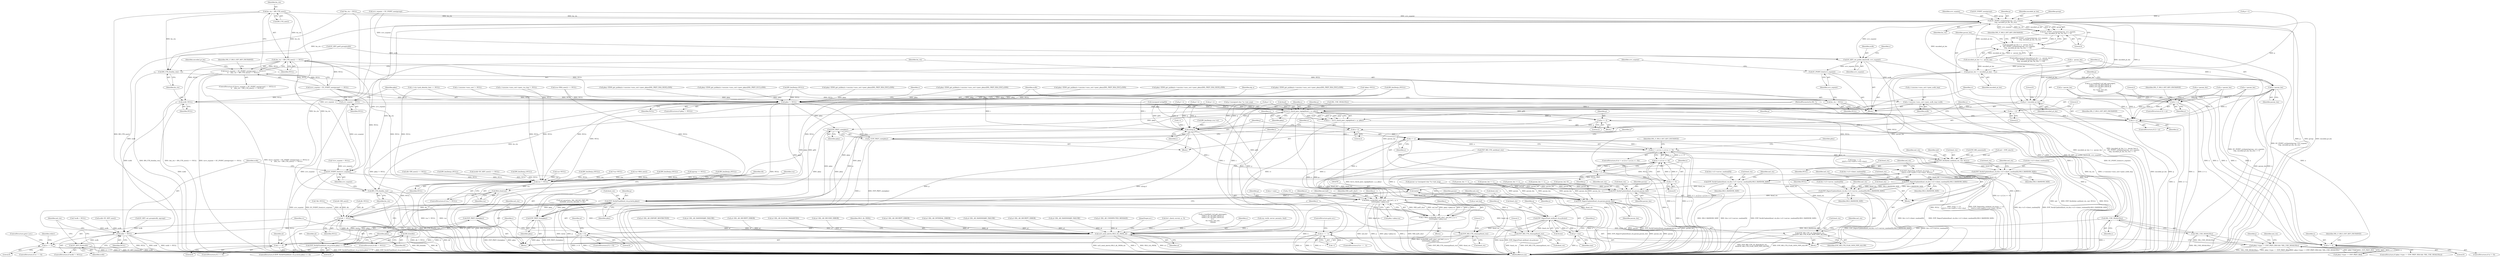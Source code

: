 digraph "0_openssl_b15f8769644b00ef7283521593360b7b2135cb63@pointer" {
"1001294" [label="(Call,bn_ctx = BN_CTX_new())"];
"1001293" [label="(Call,(bn_ctx = BN_CTX_new()) == NULL)"];
"1001286" [label="(Call,((srvr_ecpoint = EC_POINT_new(group)) == NULL) ||\n\t\t    ((bn_ctx = BN_CTX_new()) == NULL))"];
"1001391" [label="(Call,ecdh=NULL)"];
"1001753" [label="(Call,ecdh != NULL)"];
"1001756" [label="(Call,EC_KEY_free(ecdh))"];
"1001396" [label="(Call,bn_ctx = NULL)"];
"1001748" [label="(Call,BN_CTX_free(bn_ctx))"];
"1001401" [label="(Call,srvr_ecpoint = NULL)"];
"1001750" [label="(Call,EC_POINT_free(srvr_ecpoint))"];
"1001416" [label="(Call,pkey != NULL)"];
"1001436" [label="(Call,tls12_check_peer_sigalg(&md, s, p, pkey))"];
"1001434" [label="(Call,rv = tls12_check_peer_sigalg(&md, s, p, pkey))"];
"1001443" [label="(Call,rv == -1)"];
"1001450" [label="(Call,rv == 0)"];
"1001460" [label="(Call,p += 2)"];
"1001479" [label="(Call,n2s(p,i))"];
"1001491" [label="(Call,i != n)"];
"1001490" [label="(Call,(i != n) || (n > j) || (n <= 0))"];
"1001495" [label="(Call,n > j)"];
"1001494" [label="(Call,(n > j) || (n <= 0))"];
"1001498" [label="(Call,n <= 0)"];
"1001600" [label="(Call,RSA_verify(NID_md5_sha1, md_buf, j, p, n,\n\t\t\t\t\t\t\t\tpkey->pkey.rsa))"];
"1001598" [label="(Call,i=RSA_verify(NID_md5_sha1, md_buf, j, p, n,\n\t\t\t\t\t\t\t\tpkey->pkey.rsa))"];
"1001612" [label="(Call,i < 0)"];
"1001624" [label="(Call,i == 0)"];
"1001677" [label="(Call,(int)n)"];
"1001673" [label="(Call,EVP_VerifyFinal(&md_ctx,p,(int)n,pkey))"];
"1001672" [label="(Call,EVP_VerifyFinal(&md_ctx,p,(int)n,pkey) <= 0)"];
"1001721" [label="(Call,EVP_PKEY_free(pkey))"];
"1001723" [label="(Call,EVP_MD_CTX_cleanup(&md_ctx))"];
"1001734" [label="(Call,EVP_PKEY_free(pkey))"];
"1001758" [label="(Call,EVP_MD_CTX_cleanup(&md_ctx))"];
"1001487" [label="(Call,EVP_PKEY_size(pkey))"];
"1001485" [label="(Call,j=EVP_PKEY_size(pkey))"];
"1001514" [label="(Call,SSL_USE_SIGALGS(s))"];
"1001513" [label="(Call,!SSL_USE_SIGALGS(s))"];
"1001507" [label="(Call,pkey->type == EVP_PKEY_RSA && !SSL_USE_SIGALGS(s))"];
"1001729" [label="(Call,ssl3_send_alert(s,SSL3_AL_FATAL,al))"];
"1001539" [label="(Call,EVP_DigestInit_ex(&md_ctx,(num == 2)\n\t\t\t\t\t?s->ctx->md5:s->ctx->sha1, NULL))"];
"1001557" [label="(Call,EVP_DigestUpdate(&md_ctx,&(s->s3->client_random[0]),SSL3_RANDOM_SIZE))"];
"1001569" [label="(Call,EVP_DigestUpdate(&md_ctx,&(s->s3->server_random[0]),SSL3_RANDOM_SIZE))"];
"1001581" [label="(Call,EVP_DigestUpdate(&md_ctx,param,param_len))"];
"1001586" [label="(Call,EVP_DigestFinal_ex(&md_ctx,q,&size))"];
"1001535" [label="(Call,EVP_MD_CTX_set_flags(&md_ctx,\n\t\t\t\t\tEVP_MD_CTX_FLAG_NON_FIPS_ALLOW))"];
"1001592" [label="(Call,q+=size)"];
"1001737" [label="(Call,rsa != NULL)"];
"1001740" [label="(Call,RSA_free(rsa))"];
"1001743" [label="(Call,dh != NULL)"];
"1001746" [label="(Call,DH_free(dh))"];
"1001637" [label="(Call,EVP_VerifyInit_ex(&md_ctx, md, NULL))"];
"1001642" [label="(Call,EVP_VerifyUpdate(&md_ctx,&(s->s3->client_random[0]),SSL3_RANDOM_SIZE))"];
"1001654" [label="(Call,EVP_VerifyUpdate(&md_ctx,&(s->s3->server_random[0]),SSL3_RANDOM_SIZE))"];
"1001666" [label="(Call,EVP_VerifyUpdate(&md_ctx,param,param_len))"];
"1001318" [label="(Call,EC_POINT_oct2point(group, srvr_ecpoint, \n\t\t\tp, encoded_pt_len, bn_ctx))"];
"1001317" [label="(Call,EC_POINT_oct2point(group, srvr_ecpoint, \n\t\t\tp, encoded_pt_len, bn_ctx) == 0)"];
"1001311" [label="(Call,(encoded_pt_len > n - param_len) ||\n\t\t    (EC_POINT_oct2point(group, srvr_ecpoint, \n\t\t\tp, encoded_pt_len, bn_ctx) == 0))"];
"1001330" [label="(Call,param_len += encoded_pt_len)"];
"1001333" [label="(Call,n-=param_len)"];
"1001426" [label="(Call,2 > n)"];
"1001463" [label="(Call,n -= 2)"];
"1001471" [label="(Call,2 > n)"];
"1001482" [label="(Call,n-=2)"];
"1001713" [label="(Call,n != 0)"];
"1001336" [label="(Call,p+=encoded_pt_len)"];
"1001379" [label="(Call,EC_KEY_set_public_key(ecdh, srvr_ecpoint))"];
"1001382" [label="(Call,s->session->sess_cert->peer_ecdh_tmp=ecdh)"];
"1001399" [label="(Call,EC_POINT_free(srvr_ecpoint))"];
"1001394" [label="(Call,BN_CTX_free(bn_ctx))"];
"1000919" [label="(Call,rsa=NULL)"];
"1001598" [label="(Call,i=RSA_verify(NID_md5_sha1, md_buf, j, p, n,\n\t\t\t\t\t\t\t\tpkey->pkey.rsa))"];
"1001296" [label="(Call,BN_CTX_new())"];
"1001759" [label="(Call,&md_ctx)"];
"1001747" [label="(Identifier,dh)"];
"1001639" [label="(Identifier,md_ctx)"];
"1001458" [label="(Call,EVP_MD_name(md))"];
"1001746" [label="(Call,DH_free(dh))"];
"1000258" [label="(Call,param=p=(unsigned char *)s->init_msg)"];
"1001585" [label="(Identifier,param_len)"];
"1001742" [label="(ControlStructure,if (dh != NULL))"];
"1000930" [label="(Call,dh=DH_new())"];
"1001467" [label="(Call,md = EVP_sha1())"];
"1001677" [label="(Call,(int)n)"];
"1001760" [label="(Identifier,md_ctx)"];
"1001402" [label="(Identifier,srvr_ecpoint)"];
"1001616" [label="(Call,al=SSL_AD_DECRYPT_ERROR)"];
"1000422" [label="(Call,al=SSL_AD_HANDSHAKE_FAILURE)"];
"1001569" [label="(Call,EVP_DigestUpdate(&md_ctx,&(s->s3->server_random[0]),SSL3_RANDOM_SIZE))"];
"1001408" [label="(Call,al=SSL_AD_UNEXPECTED_MESSAGE)"];
"1001319" [label="(Identifier,group)"];
"1001613" [label="(Identifier,i)"];
"1001449" [label="(ControlStructure,if (rv == 0))"];
"1001294" [label="(Call,bn_ctx = BN_CTX_new())"];
"1001753" [label="(Call,ecdh != NULL)"];
"1001418" [label="(Identifier,NULL)"];
"1001604" [label="(Identifier,p)"];
"1001733" [label="(JumpTarget,err:)"];
"1000652" [label="(Call,BN_bin2bn(p,i,NULL))"];
"1000277" [label="(Call,s->session->sess_cert->peer_rsa_tmp != NULL)"];
"1000498" [label="(Call,n-=param_len)"];
"1001476" [label="(Identifier,SSL_F_SSL3_GET_KEY_EXCHANGE)"];
"1001498" [label="(Call,n <= 0)"];
"1001673" [label="(Call,EVP_VerifyFinal(&md_ctx,p,(int)n,pkey))"];
"1001714" [label="(Identifier,n)"];
"1001333" [label="(Call,n-=param_len)"];
"1001380" [label="(Identifier,ecdh)"];
"1001334" [label="(Identifier,n)"];
"1001287" [label="(Call,(srvr_ecpoint = EC_POINT_new(group)) == NULL)"];
"1001436" [label="(Call,tls12_check_peer_sigalg(&md, s, p, pkey))"];
"1001072" [label="(Call,BN_bin2bn(p,i,NULL))"];
"1001675" [label="(Identifier,md_ctx)"];
"1001624" [label="(Call,i == 0)"];
"1001666" [label="(Call,EVP_VerifyUpdate(&md_ctx,param,param_len))"];
"1001595" [label="(Call,j+=size)"];
"1000390" [label="(Call,EVP_MD_CTX_init(&md_ctx))"];
"1001203" [label="(Call,tls1_check_curve(s, p, 3))"];
"1001480" [label="(Identifier,p)"];
"1001722" [label="(Identifier,pkey)"];
"1001745" [label="(Identifier,NULL)"];
"1001644" [label="(Identifier,md_ctx)"];
"1001314" [label="(Call,n - param_len)"];
"1001416" [label="(Call,pkey != NULL)"];
"1001667" [label="(Call,&md_ctx)"];
"1001519" [label="(Call,j=0)"];
"1001513" [label="(Call,!SSL_USE_SIGALGS(s))"];
"1001307" [label="(Call,p+=1)"];
"1000162" [label="(Call,*bn_ctx = NULL)"];
"1001510" [label="(Identifier,pkey)"];
"1001755" [label="(Identifier,NULL)"];
"1001320" [label="(Identifier,srvr_ecpoint)"];
"1001437" [label="(Call,&md)"];
"1001443" [label="(Call,rv == -1)"];
"1001727" [label="(Literal,1)"];
"1001323" [label="(Identifier,bn_ctx)"];
"1001175" [label="(Block,)"];
"1001472" [label="(Literal,2)"];
"1001310" [label="(ControlStructure,if ((encoded_pt_len > n - param_len) ||\n\t\t    (EC_POINT_oct2point(group, srvr_ecpoint, \n\t\t\tp, encoded_pt_len, bn_ctx) == 0)))"];
"1000454" [label="(Call,1-i)"];
"1001605" [label="(Identifier,n)"];
"1001602" [label="(Identifier,md_buf)"];
"1000154" [label="(Call,*dh=NULL)"];
"1001431" [label="(Identifier,SSL_F_SSL3_GET_KEY_EXCHANGE)"];
"1000179" [label="(Call,s->method->ssl_get_message(s,\n\t\tSSL3_ST_CR_KEY_EXCH_A,\n\t\tSSL3_ST_CR_KEY_EXCH_B,\n\t\t-1,\n\t\ts->max_cert_list,\n \t\t&ok))"];
"1001393" [label="(Identifier,NULL)"];
"1001483" [label="(Identifier,n)"];
"1001450" [label="(Call,rv == 0)"];
"1001447" [label="(ControlStructure,goto err;)"];
"1001586" [label="(Call,EVP_DigestFinal_ex(&md_ctx,q,&size))"];
"1001063" [label="(Call,param_len += i)"];
"1001454" [label="(ControlStructure,goto f_err;)"];
"1001514" [label="(Call,SSL_USE_SIGALGS(s))"];
"1001394" [label="(Call,BN_CTX_free(bn_ctx))"];
"1001426" [label="(Call,2 > n)"];
"1001584" [label="(Identifier,param)"];
"1001656" [label="(Identifier,md_ctx)"];
"1001245" [label="(Call,EC_KEY_set_group(ecdh, ngroup))"];
"1001696" [label="(Identifier,alg_a)"];
"1001434" [label="(Call,rv = tls12_check_peer_sigalg(&md, s, p, pkey))"];
"1001295" [label="(Identifier,bn_ctx)"];
"1001730" [label="(Identifier,s)"];
"1001293" [label="(Call,(bn_ctx = BN_CTX_new()) == NULL)"];
"1000720" [label="(Call,srp_verify_server_param(s, &al))"];
"1001729" [label="(Call,ssl3_send_alert(s,SSL3_AL_FATAL,al))"];
"1000126" [label="(MethodParameterIn,SSL *s)"];
"1001629" [label="(Identifier,al)"];
"1001275" [label="(Call,al=SSL_AD_EXPORT_RESTRICTION)"];
"1001451" [label="(Identifier,rv)"];
"1001571" [label="(Identifier,md_ctx)"];
"1001748" [label="(Call,BN_CTX_free(bn_ctx))"];
"1001653" [label="(Identifier,SSL3_RANDOM_SIZE)"];
"1001743" [label="(Call,dh != NULL)"];
"1001670" [label="(Identifier,param_len)"];
"1001331" [label="(Identifier,param_len)"];
"1000495" [label="(Call,p+=i)"];
"1000929" [label="(Call,(dh=DH_new()) == NULL)"];
"1001749" [label="(Identifier,bn_ctx)"];
"1001535" [label="(Call,EVP_MD_CTX_set_flags(&md_ctx,\n\t\t\t\t\tEVP_MD_CTX_FLAG_NON_FIPS_ALLOW))"];
"1000595" [label="(Call,BN_bin2bn(p,i,NULL))"];
"1001507" [label="(Call,pkey->type == EVP_PKEY_RSA && !SSL_USE_SIGALGS(s))"];
"1001081" [label="(Call,p+=i)"];
"1001539" [label="(Call,EVP_DigestInit_ex(&md_ctx,(num == 2)\n\t\t\t\t\t?s->ctx->md5:s->ctx->sha1, NULL))"];
"1001179" [label="(Call,(ecdh=EC_KEY_new()) == NULL)"];
"1001379" [label="(Call,EC_KEY_set_public_key(ecdh, srvr_ecpoint))"];
"1001311" [label="(Call,(encoded_pt_len > n - param_len) ||\n\t\t    (EC_POINT_oct2point(group, srvr_ecpoint, \n\t\t\tp, encoded_pt_len, bn_ctx) == 0))"];
"1001713" [label="(Call,n != 0)"];
"1001589" [label="(Identifier,q)"];
"1001304" [label="(Identifier,encoded_pt_len)"];
"1001751" [label="(Identifier,srvr_ecpoint)"];
"1001421" [label="(Call,SSL_USE_SIGALGS(s))"];
"1000177" [label="(Call,n=s->method->ssl_get_message(s,\n\t\tSSL3_ST_CR_KEY_EXCH_A,\n\t\tSSL3_ST_CR_KEY_EXCH_B,\n\t\t-1,\n\t\ts->max_cert_list,\n \t\t&ok))"];
"1001318" [label="(Call,EC_POINT_oct2point(group, srvr_ecpoint, \n\t\t\tp, encoded_pt_len, bn_ctx))"];
"1000890" [label="(Call,pkey=X509_get_pubkey(s->session->sess_cert->peer_pkeys[SSL_PKEY_RSA_ENC].x509))"];
"1000752" [label="(Call,pkey=X509_get_pubkey(s->session->sess_cert->peer_pkeys[SSL_PKEY_DSA_SIGN].x509))"];
"1001460" [label="(Call,p += 2)"];
"1001471" [label="(Call,2 > n)"];
"1000883" [label="(Call,n-=param_len)"];
"1001365" [label="(Call,pkey=X509_get_pubkey(s->session->sess_cert->peer_pkeys[SSL_PKEY_ECC].x509))"];
"1001672" [label="(Call,EVP_VerifyFinal(&md_ctx,p,(int)n,pkey) <= 0)"];
"1001400" [label="(Identifier,srvr_ecpoint)"];
"1001300" [label="(Identifier,SSL_F_SSL3_GET_KEY_EXCHANGE)"];
"1000712" [label="(Call,p+=i)"];
"1000142" [label="(Call,*pkey=NULL)"];
"1001435" [label="(Identifier,rv)"];
"1001559" [label="(Identifier,md_ctx)"];
"1001654" [label="(Call,EVP_VerifyUpdate(&md_ctx,&(s->s3->server_random[0]),SSL3_RANDOM_SIZE))"];
"1001470" [label="(ControlStructure,if (2 > n))"];
"1001484" [label="(Literal,2)"];
"1001757" [label="(Identifier,ecdh)"];
"1001398" [label="(Identifier,NULL)"];
"1001489" [label="(ControlStructure,if ((i != n) || (n > j) || (n <= 0)))"];
"1000488" [label="(Call,al=SSL_AD_HANDSHAKE_FAILURE)"];
"1001386" [label="(Identifier,s)"];
"1001754" [label="(Identifier,ecdh)"];
"1001290" [label="(Call,EC_POINT_new(group))"];
"1000715" [label="(Call,n-=param_len)"];
"1001645" [label="(Call,&(s->s3->client_random[0]))"];
"1000544" [label="(Call,BN_bin2bn(p,i,NULL))"];
"1001508" [label="(Call,pkey->type == EVP_PKEY_RSA)"];
"1001494" [label="(Call,(n > j) || (n <= 0))"];
"1001587" [label="(Call,&md_ctx)"];
"1001396" [label="(Call,bn_ctx = NULL)"];
"1001397" [label="(Identifier,bn_ctx)"];
"1001626" [label="(Literal,0)"];
"1001462" [label="(Literal,2)"];
"1000869" [label="(Call,BN_bin2bn(p,i,rsa->e))"];
"1001683" [label="(Call,al=SSL_AD_DECRYPT_ERROR)"];
"1001721" [label="(Call,EVP_PKEY_free(pkey))"];
"1001671" [label="(ControlStructure,if (EVP_VerifyFinal(&md_ctx,p,(int)n,pkey) <= 0))"];
"1000365" [label="(Call,param_len=0)"];
"1001640" [label="(Identifier,md)"];
"1000260" [label="(Call,p=(unsigned char *)s->init_msg)"];
"1001391" [label="(Call,ecdh=NULL)"];
"1001601" [label="(Identifier,NID_md5_sha1)"];
"1001089" [label="(Call,ssl_security(s, SSL_SECOP_TMP_DH,\n\t\t\t\t\t\tDH_security_bits(dh), 0, dh))"];
"1001588" [label="(Identifier,md_ctx)"];
"1001542" [label="(Call,(num == 2)\n\t\t\t\t\t?s->ctx->md5:s->ctx->sha1)"];
"1001340" [label="(Literal,0)"];
"1001417" [label="(Identifier,pkey)"];
"1000703" [label="(Call,BN_bin2bn(p,i,NULL))"];
"1001403" [label="(Identifier,NULL)"];
"1001461" [label="(Identifier,p)"];
"1001684" [label="(Identifier,al)"];
"1001606" [label="(Call,pkey->pkey.rsa)"];
"1001497" [label="(Identifier,j)"];
"1001500" [label="(Literal,0)"];
"1001473" [label="(Identifier,n)"];
"1001642" [label="(Call,EVP_VerifyUpdate(&md_ctx,&(s->s3->client_random[0]),SSL3_RANDOM_SIZE))"];
"1001108" [label="(Call,pkey=X509_get_pubkey(s->session->sess_cert->peer_pkeys[SSL_PKEY_RSA_ENC].x509))"];
"1001422" [label="(Identifier,s)"];
"1001439" [label="(Identifier,s)"];
"1001485" [label="(Call,j=EVP_PKEY_size(pkey))"];
"1001556" [label="(Identifier,NULL)"];
"1001332" [label="(Identifier,encoded_pt_len)"];
"1001680" [label="(Identifier,pkey)"];
"1001493" [label="(Identifier,n)"];
"1001381" [label="(Identifier,srvr_ecpoint)"];
"1001399" [label="(Call,EC_POINT_free(srvr_ecpoint))"];
"1001163" [label="(Call,al=SSL_AD_ILLEGAL_PARAMETER)"];
"1001440" [label="(Identifier,p)"];
"1001668" [label="(Identifier,md_ctx)"];
"1001744" [label="(Identifier,dh)"];
"1001330" [label="(Call,param_len += encoded_pt_len)"];
"1001712" [label="(ControlStructure,if (n != 0))"];
"1001395" [label="(Identifier,bn_ctx)"];
"1001419" [label="(Block,)"];
"1001383" [label="(Call,s->session->sess_cert->peer_ecdh_tmp)"];
"1001623" [label="(ControlStructure,if (i == 0))"];
"1001445" [label="(Call,-1)"];
"1000733" [label="(Call,pkey=X509_get_pubkey(s->session->sess_cert->peer_pkeys[SSL_PKEY_RSA_ENC].x509))"];
"1000880" [label="(Call,p+=i)"];
"1001452" [label="(Literal,0)"];
"1001150" [label="(Call,dh=NULL)"];
"1000480" [label="(Call,s->ctx->psk_identity_hint == NULL)"];
"1001657" [label="(Call,&(s->s3->server_random[0]))"];
"1001600" [label="(Call,RSA_verify(NID_md5_sha1, md_buf, j, p, n,\n\t\t\t\t\t\t\t\tpkey->pkey.rsa))"];
"1001582" [label="(Call,&md_ctx)"];
"1001590" [label="(Call,&size)"];
"1000393" [label="(Call,al=SSL_AD_DECODE_ERROR)"];
"1001499" [label="(Identifier,n)"];
"1001612" [label="(Call,i < 0)"];
"1001674" [label="(Call,&md_ctx)"];
"1001560" [label="(Call,&(s->s3->client_random[0]))"];
"1000860" [label="(Call,param_len += i)"];
"1001481" [label="(Identifier,i)"];
"1001427" [label="(Literal,2)"];
"1001740" [label="(Call,RSA_free(rsa))"];
"1001725" [label="(Identifier,md_ctx)"];
"1000127" [label="(Block,)"];
"1001581" [label="(Call,EVP_DigestUpdate(&md_ctx,param,param_len))"];
"1001465" [label="(Literal,2)"];
"1001718" [label="(Identifier,SSL_F_SSL3_GET_KEY_EXCHANGE)"];
"1001382" [label="(Call,s->session->sess_cert->peer_ecdh_tmp=ecdh)"];
"1001735" [label="(Identifier,pkey)"];
"1001583" [label="(Identifier,md_ctx)"];
"1001346" [label="(Call,pkey=X509_get_pubkey(s->session->sess_cert->peer_pkeys[SSL_PKEY_RSA_ENC].x509))"];
"1000623" [label="(Call,(unsigned int)(p[0]))"];
"1001522" [label="(Call,q=md_buf)"];
"1001617" [label="(Identifier,al)"];
"1001506" [label="(ControlStructure,if (pkey->type == EVP_PKEY_RSA && !SSL_USE_SIGALGS(s)))"];
"1001570" [label="(Call,&md_ctx)"];
"1001479" [label="(Call,n2s(p,i))"];
"1000692" [label="(Call,param_len += i)"];
"1001536" [label="(Call,&md_ctx)"];
"1001739" [label="(Identifier,NULL)"];
"1001288" [label="(Call,srvr_ecpoint = EC_POINT_new(group))"];
"1001611" [label="(ControlStructure,if (i < 0))"];
"1001752" [label="(ControlStructure,if (ecdh != NULL))"];
"1001285" [label="(ControlStructure,if (((srvr_ecpoint = EC_POINT_new(group)) == NULL) ||\n\t\t    ((bn_ctx = BN_CTX_new()) == NULL)))"];
"1000268" [label="(Call,s->session->sess_cert != NULL)"];
"1001750" [label="(Call,EC_POINT_free(srvr_ecpoint))"];
"1001444" [label="(Identifier,rv)"];
"1001732" [label="(Identifier,al)"];
"1001541" [label="(Identifier,md_ctx)"];
"1001297" [label="(Identifier,NULL)"];
"1001665" [label="(Identifier,SSL3_RANDOM_SIZE)"];
"1000974" [label="(Call,BN_bin2bn(p,i,NULL))"];
"1001669" [label="(Identifier,param)"];
"1001540" [label="(Call,&md_ctx)"];
"1001495" [label="(Call,n > j)"];
"1001127" [label="(Call,pkey=X509_get_pubkey(s->session->sess_cert->peer_pkeys[SSL_PKEY_DSA_SIGN].x509))"];
"1001731" [label="(Identifier,SSL3_AL_FATAL)"];
"1000150" [label="(Call,*rsa=NULL)"];
"1001317" [label="(Call,EC_POINT_oct2point(group, srvr_ecpoint, \n\t\t\tp, encoded_pt_len, bn_ctx) == 0)"];
"1000774" [label="(Call,rsa=RSA_new())"];
"1000158" [label="(Call,*ecdh = NULL)"];
"1001614" [label="(Literal,0)"];
"1001425" [label="(ControlStructure,if (2 > n))"];
"1001764" [label="(MethodReturn,int)"];
"1001442" [label="(ControlStructure,if (rv == -1))"];
"1001738" [label="(Identifier,rsa)"];
"1001428" [label="(Identifier,n)"];
"1001756" [label="(Call,EC_KEY_free(ecdh))"];
"1001516" [label="(Block,)"];
"1001401" [label="(Call,srvr_ecpoint = NULL)"];
"1001538" [label="(Identifier,EVP_MD_CTX_FLAG_NON_FIPS_ALLOW)"];
"1001235" [label="(Call,ngroup == NULL)"];
"1000166" [label="(Call,*srvr_ecpoint = NULL)"];
"1001486" [label="(Identifier,j)"];
"1001515" [label="(Identifier,s)"];
"1001180" [label="(Call,ecdh=EC_KEY_new())"];
"1001456" [label="(Identifier,stderr)"];
"1001464" [label="(Identifier,n)"];
"1001441" [label="(Identifier,pkey)"];
"1001490" [label="(Call,(i != n) || (n > j) || (n <= 0))"];
"1001603" [label="(Identifier,j)"];
"1001741" [label="(Identifier,rsa)"];
"1001084" [label="(Call,n-=param_len)"];
"1001593" [label="(Identifier,q)"];
"1001580" [label="(Identifier,SSL3_RANDOM_SIZE)"];
"1001336" [label="(Call,p+=encoded_pt_len)"];
"1001676" [label="(Identifier,p)"];
"1001758" [label="(Call,EVP_MD_CTX_cleanup(&md_ctx))"];
"1001324" [label="(Literal,0)"];
"1001628" [label="(Call,al=SSL_AD_DECRYPT_ERROR)"];
"1001312" [label="(Call,encoded_pt_len > n - param_len)"];
"1001335" [label="(Identifier,param_len)"];
"1001734" [label="(Call,EVP_PKEY_free(pkey))"];
"1001641" [label="(Identifier,NULL)"];
"1001594" [label="(Identifier,size)"];
"1001463" [label="(Call,n -= 2)"];
"1001390" [label="(Identifier,ecdh)"];
"1001223" [label="(Call,al=SSL_AD_INTERNAL_ERROR)"];
"1001638" [label="(Call,&md_ctx)"];
"1001492" [label="(Identifier,i)"];
"1001625" [label="(Identifier,i)"];
"1001487" [label="(Call,EVP_PKEY_size(pkey))"];
"1001423" [label="(Block,)"];
"1001715" [label="(Literal,0)"];
"1001681" [label="(Literal,0)"];
"1001763" [label="(Literal,1)"];
"1001023" [label="(Call,BN_bin2bn(p,i,NULL))"];
"1001286" [label="(Call,((srvr_ecpoint = EC_POINT_new(group)) == NULL) ||\n\t\t    ((bn_ctx = BN_CTX_new()) == NULL))"];
"1001655" [label="(Call,&md_ctx)"];
"1001491" [label="(Call,i != n)"];
"1001679" [label="(Identifier,n)"];
"1001097" [label="(Call,al=SSL_AD_HANDSHAKE_FAILURE)"];
"1001488" [label="(Identifier,pkey)"];
"1001643" [label="(Call,&md_ctx)"];
"1001599" [label="(Identifier,i)"];
"1001723" [label="(Call,EVP_MD_CTX_cleanup(&md_ctx))"];
"1001737" [label="(Call,rsa != NULL)"];
"1001592" [label="(Call,q+=size)"];
"1001321" [label="(Identifier,p)"];
"1001415" [label="(ControlStructure,if (pkey != NULL))"];
"1001482" [label="(Call,n-=2)"];
"1001496" [label="(Identifier,n)"];
"1001558" [label="(Call,&md_ctx)"];
"1001596" [label="(Identifier,j)"];
"1001636" [label="(Block,)"];
"1001568" [label="(Identifier,SSL3_RANDOM_SIZE)"];
"1001337" [label="(Identifier,p)"];
"1001258" [label="(Call,EC_KEY_get0_group(ecdh))"];
"1000440" [label="(Call,param_len += i)"];
"1001322" [label="(Identifier,encoded_pt_len)"];
"1001637" [label="(Call,EVP_VerifyInit_ex(&md_ctx, md, NULL))"];
"1001534" [label="(Block,)"];
"1001736" [label="(ControlStructure,if (rsa != NULL))"];
"1001338" [label="(Identifier,encoded_pt_len)"];
"1001572" [label="(Call,&(s->s3->server_random[0]))"];
"1001520" [label="(Identifier,j)"];
"1001392" [label="(Identifier,ecdh)"];
"1001724" [label="(Call,&md_ctx)"];
"1000773" [label="(Call,(rsa=RSA_new()) == NULL)"];
"1001327" [label="(Identifier,SSL_F_SSL3_GET_KEY_EXCHANGE)"];
"1001503" [label="(Identifier,SSL_F_SSL3_GET_KEY_EXCHANGE)"];
"1001557" [label="(Call,EVP_DigestUpdate(&md_ctx,&(s->s3->client_random[0]),SSL3_RANDOM_SIZE))"];
"1001294" -> "1001293"  [label="AST: "];
"1001294" -> "1001296"  [label="CFG: "];
"1001295" -> "1001294"  [label="AST: "];
"1001296" -> "1001294"  [label="AST: "];
"1001297" -> "1001294"  [label="CFG: "];
"1001294" -> "1001764"  [label="DDG: BN_CTX_new()"];
"1001294" -> "1001293"  [label="DDG: bn_ctx"];
"1001294" -> "1001318"  [label="DDG: bn_ctx"];
"1001294" -> "1001394"  [label="DDG: bn_ctx"];
"1001294" -> "1001748"  [label="DDG: bn_ctx"];
"1001293" -> "1001286"  [label="AST: "];
"1001293" -> "1001297"  [label="CFG: "];
"1001297" -> "1001293"  [label="AST: "];
"1001286" -> "1001293"  [label="CFG: "];
"1001293" -> "1001286"  [label="DDG: NULL"];
"1001287" -> "1001293"  [label="DDG: NULL"];
"1001293" -> "1001391"  [label="DDG: NULL"];
"1001293" -> "1001396"  [label="DDG: NULL"];
"1001293" -> "1001401"  [label="DDG: NULL"];
"1001293" -> "1001416"  [label="DDG: NULL"];
"1001293" -> "1001737"  [label="DDG: NULL"];
"1001286" -> "1001285"  [label="AST: "];
"1001286" -> "1001287"  [label="CFG: "];
"1001287" -> "1001286"  [label="AST: "];
"1001300" -> "1001286"  [label="CFG: "];
"1001304" -> "1001286"  [label="CFG: "];
"1001286" -> "1001764"  [label="DDG: ((srvr_ecpoint = EC_POINT_new(group)) == NULL) ||\n\t\t    ((bn_ctx = BN_CTX_new()) == NULL)"];
"1001286" -> "1001764"  [label="DDG: (bn_ctx = BN_CTX_new()) == NULL"];
"1001286" -> "1001764"  [label="DDG: (srvr_ecpoint = EC_POINT_new(group)) == NULL"];
"1001287" -> "1001286"  [label="DDG: NULL"];
"1001391" -> "1001175"  [label="AST: "];
"1001391" -> "1001393"  [label="CFG: "];
"1001392" -> "1001391"  [label="AST: "];
"1001393" -> "1001391"  [label="AST: "];
"1001395" -> "1001391"  [label="CFG: "];
"1001391" -> "1001764"  [label="DDG: ecdh"];
"1001287" -> "1001391"  [label="DDG: NULL"];
"1001391" -> "1001753"  [label="DDG: ecdh"];
"1001753" -> "1001752"  [label="AST: "];
"1001753" -> "1001755"  [label="CFG: "];
"1001754" -> "1001753"  [label="AST: "];
"1001755" -> "1001753"  [label="AST: "];
"1001757" -> "1001753"  [label="CFG: "];
"1001760" -> "1001753"  [label="CFG: "];
"1001753" -> "1001764"  [label="DDG: NULL"];
"1001753" -> "1001764"  [label="DDG: ecdh"];
"1001753" -> "1001764"  [label="DDG: ecdh != NULL"];
"1000158" -> "1001753"  [label="DDG: ecdh"];
"1001180" -> "1001753"  [label="DDG: ecdh"];
"1001245" -> "1001753"  [label="DDG: ecdh"];
"1001258" -> "1001753"  [label="DDG: ecdh"];
"1001743" -> "1001753"  [label="DDG: NULL"];
"1001753" -> "1001756"  [label="DDG: ecdh"];
"1001756" -> "1001752"  [label="AST: "];
"1001756" -> "1001757"  [label="CFG: "];
"1001757" -> "1001756"  [label="AST: "];
"1001760" -> "1001756"  [label="CFG: "];
"1001756" -> "1001764"  [label="DDG: EC_KEY_free(ecdh)"];
"1001756" -> "1001764"  [label="DDG: ecdh"];
"1001396" -> "1001175"  [label="AST: "];
"1001396" -> "1001398"  [label="CFG: "];
"1001397" -> "1001396"  [label="AST: "];
"1001398" -> "1001396"  [label="AST: "];
"1001400" -> "1001396"  [label="CFG: "];
"1001396" -> "1001764"  [label="DDG: bn_ctx"];
"1001287" -> "1001396"  [label="DDG: NULL"];
"1001396" -> "1001748"  [label="DDG: bn_ctx"];
"1001748" -> "1000127"  [label="AST: "];
"1001748" -> "1001749"  [label="CFG: "];
"1001749" -> "1001748"  [label="AST: "];
"1001751" -> "1001748"  [label="CFG: "];
"1001748" -> "1001764"  [label="DDG: BN_CTX_free(bn_ctx)"];
"1001748" -> "1001764"  [label="DDG: bn_ctx"];
"1001318" -> "1001748"  [label="DDG: bn_ctx"];
"1000162" -> "1001748"  [label="DDG: bn_ctx"];
"1001401" -> "1001175"  [label="AST: "];
"1001401" -> "1001403"  [label="CFG: "];
"1001402" -> "1001401"  [label="AST: "];
"1001403" -> "1001401"  [label="AST: "];
"1001417" -> "1001401"  [label="CFG: "];
"1001401" -> "1001764"  [label="DDG: srvr_ecpoint"];
"1001287" -> "1001401"  [label="DDG: NULL"];
"1001401" -> "1001750"  [label="DDG: srvr_ecpoint"];
"1001750" -> "1000127"  [label="AST: "];
"1001750" -> "1001751"  [label="CFG: "];
"1001751" -> "1001750"  [label="AST: "];
"1001754" -> "1001750"  [label="CFG: "];
"1001750" -> "1001764"  [label="DDG: srvr_ecpoint"];
"1001750" -> "1001764"  [label="DDG: EC_POINT_free(srvr_ecpoint)"];
"1001318" -> "1001750"  [label="DDG: srvr_ecpoint"];
"1000166" -> "1001750"  [label="DDG: srvr_ecpoint"];
"1001288" -> "1001750"  [label="DDG: srvr_ecpoint"];
"1001416" -> "1001415"  [label="AST: "];
"1001416" -> "1001418"  [label="CFG: "];
"1001417" -> "1001416"  [label="AST: "];
"1001418" -> "1001416"  [label="AST: "];
"1001422" -> "1001416"  [label="CFG: "];
"1001696" -> "1001416"  [label="CFG: "];
"1001416" -> "1001764"  [label="DDG: NULL"];
"1001416" -> "1001764"  [label="DDG: pkey != NULL"];
"1000890" -> "1001416"  [label="DDG: pkey"];
"1001365" -> "1001416"  [label="DDG: pkey"];
"1000733" -> "1001416"  [label="DDG: pkey"];
"1001108" -> "1001416"  [label="DDG: pkey"];
"1001127" -> "1001416"  [label="DDG: pkey"];
"1000752" -> "1001416"  [label="DDG: pkey"];
"1001346" -> "1001416"  [label="DDG: pkey"];
"1000142" -> "1001416"  [label="DDG: pkey"];
"1000480" -> "1001416"  [label="DDG: NULL"];
"1000277" -> "1001416"  [label="DDG: NULL"];
"1000268" -> "1001416"  [label="DDG: NULL"];
"1000703" -> "1001416"  [label="DDG: NULL"];
"1001287" -> "1001416"  [label="DDG: NULL"];
"1000773" -> "1001416"  [label="DDG: NULL"];
"1001072" -> "1001416"  [label="DDG: NULL"];
"1001416" -> "1001436"  [label="DDG: pkey"];
"1001416" -> "1001487"  [label="DDG: pkey"];
"1001416" -> "1001539"  [label="DDG: NULL"];
"1001416" -> "1001637"  [label="DDG: NULL"];
"1001416" -> "1001721"  [label="DDG: pkey"];
"1001416" -> "1001734"  [label="DDG: pkey"];
"1001416" -> "1001737"  [label="DDG: NULL"];
"1001436" -> "1001434"  [label="AST: "];
"1001436" -> "1001441"  [label="CFG: "];
"1001437" -> "1001436"  [label="AST: "];
"1001439" -> "1001436"  [label="AST: "];
"1001440" -> "1001436"  [label="AST: "];
"1001441" -> "1001436"  [label="AST: "];
"1001434" -> "1001436"  [label="CFG: "];
"1001436" -> "1001764"  [label="DDG: s"];
"1001436" -> "1001764"  [label="DDG: p"];
"1001436" -> "1001764"  [label="DDG: &md"];
"1001436" -> "1001434"  [label="DDG: &md"];
"1001436" -> "1001434"  [label="DDG: s"];
"1001436" -> "1001434"  [label="DDG: p"];
"1001436" -> "1001434"  [label="DDG: pkey"];
"1001421" -> "1001436"  [label="DDG: s"];
"1000126" -> "1001436"  [label="DDG: s"];
"1000880" -> "1001436"  [label="DDG: p"];
"1001336" -> "1001436"  [label="DDG: p"];
"1000495" -> "1001436"  [label="DDG: p"];
"1000712" -> "1001436"  [label="DDG: p"];
"1000623" -> "1001436"  [label="DDG: p[0]"];
"1000260" -> "1001436"  [label="DDG: p"];
"1001081" -> "1001436"  [label="DDG: p"];
"1001436" -> "1001460"  [label="DDG: p"];
"1001436" -> "1001487"  [label="DDG: pkey"];
"1001436" -> "1001514"  [label="DDG: s"];
"1001436" -> "1001729"  [label="DDG: s"];
"1001436" -> "1001734"  [label="DDG: pkey"];
"1001434" -> "1001423"  [label="AST: "];
"1001435" -> "1001434"  [label="AST: "];
"1001444" -> "1001434"  [label="CFG: "];
"1001434" -> "1001764"  [label="DDG: tls12_check_peer_sigalg(&md, s, p, pkey)"];
"1001434" -> "1001443"  [label="DDG: rv"];
"1001443" -> "1001442"  [label="AST: "];
"1001443" -> "1001445"  [label="CFG: "];
"1001444" -> "1001443"  [label="AST: "];
"1001445" -> "1001443"  [label="AST: "];
"1001447" -> "1001443"  [label="CFG: "];
"1001451" -> "1001443"  [label="CFG: "];
"1001443" -> "1001764"  [label="DDG: rv"];
"1001443" -> "1001764"  [label="DDG: -1"];
"1001443" -> "1001764"  [label="DDG: rv == -1"];
"1001445" -> "1001443"  [label="DDG: 1"];
"1001443" -> "1001450"  [label="DDG: rv"];
"1001450" -> "1001449"  [label="AST: "];
"1001450" -> "1001452"  [label="CFG: "];
"1001451" -> "1001450"  [label="AST: "];
"1001452" -> "1001450"  [label="AST: "];
"1001454" -> "1001450"  [label="CFG: "];
"1001456" -> "1001450"  [label="CFG: "];
"1001450" -> "1001764"  [label="DDG: rv"];
"1001450" -> "1001764"  [label="DDG: rv == 0"];
"1001460" -> "1001423"  [label="AST: "];
"1001460" -> "1001462"  [label="CFG: "];
"1001461" -> "1001460"  [label="AST: "];
"1001462" -> "1001460"  [label="AST: "];
"1001464" -> "1001460"  [label="CFG: "];
"1001460" -> "1001764"  [label="DDG: p"];
"1000623" -> "1001460"  [label="DDG: p[0]"];
"1001460" -> "1001479"  [label="DDG: p"];
"1001479" -> "1001419"  [label="AST: "];
"1001479" -> "1001481"  [label="CFG: "];
"1001480" -> "1001479"  [label="AST: "];
"1001481" -> "1001479"  [label="AST: "];
"1001483" -> "1001479"  [label="CFG: "];
"1001479" -> "1001764"  [label="DDG: p"];
"1001479" -> "1001764"  [label="DDG: n2s(p,i)"];
"1000880" -> "1001479"  [label="DDG: p"];
"1001336" -> "1001479"  [label="DDG: p"];
"1000495" -> "1001479"  [label="DDG: p"];
"1000712" -> "1001479"  [label="DDG: p"];
"1000623" -> "1001479"  [label="DDG: p[0]"];
"1000260" -> "1001479"  [label="DDG: p"];
"1001081" -> "1001479"  [label="DDG: p"];
"1000703" -> "1001479"  [label="DDG: i"];
"1000454" -> "1001479"  [label="DDG: i"];
"1000869" -> "1001479"  [label="DDG: i"];
"1001072" -> "1001479"  [label="DDG: i"];
"1001479" -> "1001491"  [label="DDG: i"];
"1001479" -> "1001600"  [label="DDG: p"];
"1001479" -> "1001673"  [label="DDG: p"];
"1001491" -> "1001490"  [label="AST: "];
"1001491" -> "1001493"  [label="CFG: "];
"1001492" -> "1001491"  [label="AST: "];
"1001493" -> "1001491"  [label="AST: "];
"1001496" -> "1001491"  [label="CFG: "];
"1001490" -> "1001491"  [label="CFG: "];
"1001491" -> "1001764"  [label="DDG: n"];
"1001491" -> "1001764"  [label="DDG: i"];
"1001491" -> "1001490"  [label="DDG: i"];
"1001491" -> "1001490"  [label="DDG: n"];
"1001482" -> "1001491"  [label="DDG: n"];
"1001491" -> "1001495"  [label="DDG: n"];
"1001491" -> "1001600"  [label="DDG: n"];
"1001491" -> "1001677"  [label="DDG: n"];
"1001490" -> "1001489"  [label="AST: "];
"1001490" -> "1001494"  [label="CFG: "];
"1001494" -> "1001490"  [label="AST: "];
"1001503" -> "1001490"  [label="CFG: "];
"1001510" -> "1001490"  [label="CFG: "];
"1001490" -> "1001764"  [label="DDG: (n > j) || (n <= 0)"];
"1001490" -> "1001764"  [label="DDG: (i != n) || (n > j) || (n <= 0)"];
"1001490" -> "1001764"  [label="DDG: i != n"];
"1001494" -> "1001490"  [label="DDG: n > j"];
"1001494" -> "1001490"  [label="DDG: n <= 0"];
"1001495" -> "1001494"  [label="AST: "];
"1001495" -> "1001497"  [label="CFG: "];
"1001496" -> "1001495"  [label="AST: "];
"1001497" -> "1001495"  [label="AST: "];
"1001499" -> "1001495"  [label="CFG: "];
"1001494" -> "1001495"  [label="CFG: "];
"1001495" -> "1001764"  [label="DDG: j"];
"1001495" -> "1001764"  [label="DDG: n"];
"1001495" -> "1001494"  [label="DDG: n"];
"1001495" -> "1001494"  [label="DDG: j"];
"1001485" -> "1001495"  [label="DDG: j"];
"1001495" -> "1001498"  [label="DDG: n"];
"1001495" -> "1001600"  [label="DDG: n"];
"1001495" -> "1001677"  [label="DDG: n"];
"1001494" -> "1001498"  [label="CFG: "];
"1001498" -> "1001494"  [label="AST: "];
"1001494" -> "1001764"  [label="DDG: n > j"];
"1001494" -> "1001764"  [label="DDG: n <= 0"];
"1001498" -> "1001494"  [label="DDG: n"];
"1001498" -> "1001494"  [label="DDG: 0"];
"1001498" -> "1001500"  [label="CFG: "];
"1001499" -> "1001498"  [label="AST: "];
"1001500" -> "1001498"  [label="AST: "];
"1001498" -> "1001764"  [label="DDG: n"];
"1001498" -> "1001600"  [label="DDG: n"];
"1001498" -> "1001677"  [label="DDG: n"];
"1001600" -> "1001598"  [label="AST: "];
"1001600" -> "1001606"  [label="CFG: "];
"1001601" -> "1001600"  [label="AST: "];
"1001602" -> "1001600"  [label="AST: "];
"1001603" -> "1001600"  [label="AST: "];
"1001604" -> "1001600"  [label="AST: "];
"1001605" -> "1001600"  [label="AST: "];
"1001606" -> "1001600"  [label="AST: "];
"1001598" -> "1001600"  [label="CFG: "];
"1001600" -> "1001764"  [label="DDG: n"];
"1001600" -> "1001764"  [label="DDG: md_buf"];
"1001600" -> "1001764"  [label="DDG: p"];
"1001600" -> "1001764"  [label="DDG: pkey->pkey.rsa"];
"1001600" -> "1001764"  [label="DDG: j"];
"1001600" -> "1001764"  [label="DDG: NID_md5_sha1"];
"1001600" -> "1001598"  [label="DDG: NID_md5_sha1"];
"1001600" -> "1001598"  [label="DDG: md_buf"];
"1001600" -> "1001598"  [label="DDG: pkey->pkey.rsa"];
"1001600" -> "1001598"  [label="DDG: n"];
"1001600" -> "1001598"  [label="DDG: p"];
"1001600" -> "1001598"  [label="DDG: j"];
"1001519" -> "1001600"  [label="DDG: j"];
"1001595" -> "1001600"  [label="DDG: j"];
"1000623" -> "1001600"  [label="DDG: p[0]"];
"1001598" -> "1001516"  [label="AST: "];
"1001599" -> "1001598"  [label="AST: "];
"1001613" -> "1001598"  [label="CFG: "];
"1001598" -> "1001764"  [label="DDG: RSA_verify(NID_md5_sha1, md_buf, j, p, n,\n\t\t\t\t\t\t\t\tpkey->pkey.rsa)"];
"1001598" -> "1001612"  [label="DDG: i"];
"1001612" -> "1001611"  [label="AST: "];
"1001612" -> "1001614"  [label="CFG: "];
"1001613" -> "1001612"  [label="AST: "];
"1001614" -> "1001612"  [label="AST: "];
"1001617" -> "1001612"  [label="CFG: "];
"1001625" -> "1001612"  [label="CFG: "];
"1001612" -> "1001764"  [label="DDG: i < 0"];
"1001612" -> "1001764"  [label="DDG: i"];
"1001612" -> "1001624"  [label="DDG: i"];
"1001624" -> "1001623"  [label="AST: "];
"1001624" -> "1001626"  [label="CFG: "];
"1001625" -> "1001624"  [label="AST: "];
"1001626" -> "1001624"  [label="AST: "];
"1001629" -> "1001624"  [label="CFG: "];
"1001722" -> "1001624"  [label="CFG: "];
"1001624" -> "1001764"  [label="DDG: i == 0"];
"1001624" -> "1001764"  [label="DDG: i"];
"1001677" -> "1001673"  [label="AST: "];
"1001677" -> "1001679"  [label="CFG: "];
"1001678" -> "1001677"  [label="AST: "];
"1001679" -> "1001677"  [label="AST: "];
"1001680" -> "1001677"  [label="CFG: "];
"1001677" -> "1001764"  [label="DDG: n"];
"1001677" -> "1001673"  [label="DDG: n"];
"1001673" -> "1001672"  [label="AST: "];
"1001673" -> "1001680"  [label="CFG: "];
"1001674" -> "1001673"  [label="AST: "];
"1001676" -> "1001673"  [label="AST: "];
"1001680" -> "1001673"  [label="AST: "];
"1001681" -> "1001673"  [label="CFG: "];
"1001673" -> "1001764"  [label="DDG: (int)n"];
"1001673" -> "1001764"  [label="DDG: p"];
"1001673" -> "1001672"  [label="DDG: &md_ctx"];
"1001673" -> "1001672"  [label="DDG: p"];
"1001673" -> "1001672"  [label="DDG: (int)n"];
"1001673" -> "1001672"  [label="DDG: pkey"];
"1001666" -> "1001673"  [label="DDG: &md_ctx"];
"1000623" -> "1001673"  [label="DDG: p[0]"];
"1001487" -> "1001673"  [label="DDG: pkey"];
"1001673" -> "1001721"  [label="DDG: pkey"];
"1001673" -> "1001723"  [label="DDG: &md_ctx"];
"1001673" -> "1001734"  [label="DDG: pkey"];
"1001673" -> "1001758"  [label="DDG: &md_ctx"];
"1001672" -> "1001671"  [label="AST: "];
"1001672" -> "1001681"  [label="CFG: "];
"1001681" -> "1001672"  [label="AST: "];
"1001684" -> "1001672"  [label="CFG: "];
"1001722" -> "1001672"  [label="CFG: "];
"1001672" -> "1001764"  [label="DDG: EVP_VerifyFinal(&md_ctx,p,(int)n,pkey)"];
"1001672" -> "1001764"  [label="DDG: EVP_VerifyFinal(&md_ctx,p,(int)n,pkey) <= 0"];
"1001721" -> "1000127"  [label="AST: "];
"1001721" -> "1001722"  [label="CFG: "];
"1001722" -> "1001721"  [label="AST: "];
"1001725" -> "1001721"  [label="CFG: "];
"1001721" -> "1001764"  [label="DDG: pkey"];
"1001721" -> "1001764"  [label="DDG: EVP_PKEY_free(pkey)"];
"1001487" -> "1001721"  [label="DDG: pkey"];
"1001723" -> "1000127"  [label="AST: "];
"1001723" -> "1001724"  [label="CFG: "];
"1001724" -> "1001723"  [label="AST: "];
"1001727" -> "1001723"  [label="CFG: "];
"1001723" -> "1001764"  [label="DDG: &md_ctx"];
"1001723" -> "1001764"  [label="DDG: EVP_MD_CTX_cleanup(&md_ctx)"];
"1001586" -> "1001723"  [label="DDG: &md_ctx"];
"1000390" -> "1001723"  [label="DDG: &md_ctx"];
"1001734" -> "1000127"  [label="AST: "];
"1001734" -> "1001735"  [label="CFG: "];
"1001735" -> "1001734"  [label="AST: "];
"1001738" -> "1001734"  [label="CFG: "];
"1001734" -> "1001764"  [label="DDG: pkey"];
"1001734" -> "1001764"  [label="DDG: EVP_PKEY_free(pkey)"];
"1001487" -> "1001734"  [label="DDG: pkey"];
"1000142" -> "1001734"  [label="DDG: pkey"];
"1001758" -> "1000127"  [label="AST: "];
"1001758" -> "1001759"  [label="CFG: "];
"1001759" -> "1001758"  [label="AST: "];
"1001763" -> "1001758"  [label="CFG: "];
"1001758" -> "1001764"  [label="DDG: &md_ctx"];
"1001758" -> "1001764"  [label="DDG: EVP_MD_CTX_cleanup(&md_ctx)"];
"1001586" -> "1001758"  [label="DDG: &md_ctx"];
"1000390" -> "1001758"  [label="DDG: &md_ctx"];
"1001487" -> "1001485"  [label="AST: "];
"1001487" -> "1001488"  [label="CFG: "];
"1001488" -> "1001487"  [label="AST: "];
"1001485" -> "1001487"  [label="CFG: "];
"1001487" -> "1001485"  [label="DDG: pkey"];
"1001485" -> "1001419"  [label="AST: "];
"1001486" -> "1001485"  [label="AST: "];
"1001492" -> "1001485"  [label="CFG: "];
"1001485" -> "1001764"  [label="DDG: EVP_PKEY_size(pkey)"];
"1001485" -> "1001764"  [label="DDG: j"];
"1001514" -> "1001513"  [label="AST: "];
"1001514" -> "1001515"  [label="CFG: "];
"1001515" -> "1001514"  [label="AST: "];
"1001513" -> "1001514"  [label="CFG: "];
"1001514" -> "1001764"  [label="DDG: s"];
"1001514" -> "1001513"  [label="DDG: s"];
"1001421" -> "1001514"  [label="DDG: s"];
"1000126" -> "1001514"  [label="DDG: s"];
"1001514" -> "1001729"  [label="DDG: s"];
"1001513" -> "1001507"  [label="AST: "];
"1001507" -> "1001513"  [label="CFG: "];
"1001513" -> "1001764"  [label="DDG: SSL_USE_SIGALGS(s)"];
"1001513" -> "1001507"  [label="DDG: SSL_USE_SIGALGS(s)"];
"1001507" -> "1001506"  [label="AST: "];
"1001507" -> "1001508"  [label="CFG: "];
"1001508" -> "1001507"  [label="AST: "];
"1001520" -> "1001507"  [label="CFG: "];
"1001639" -> "1001507"  [label="CFG: "];
"1001507" -> "1001764"  [label="DDG: !SSL_USE_SIGALGS(s)"];
"1001507" -> "1001764"  [label="DDG: pkey->type == EVP_PKEY_RSA"];
"1001507" -> "1001764"  [label="DDG: pkey->type == EVP_PKEY_RSA && !SSL_USE_SIGALGS(s)"];
"1001508" -> "1001507"  [label="DDG: pkey->type"];
"1001508" -> "1001507"  [label="DDG: EVP_PKEY_RSA"];
"1001729" -> "1000127"  [label="AST: "];
"1001729" -> "1001732"  [label="CFG: "];
"1001730" -> "1001729"  [label="AST: "];
"1001731" -> "1001729"  [label="AST: "];
"1001732" -> "1001729"  [label="AST: "];
"1001733" -> "1001729"  [label="CFG: "];
"1001729" -> "1001764"  [label="DDG: s"];
"1001729" -> "1001764"  [label="DDG: SSL3_AL_FATAL"];
"1001729" -> "1001764"  [label="DDG: al"];
"1001729" -> "1001764"  [label="DDG: ssl3_send_alert(s,SSL3_AL_FATAL,al)"];
"1001421" -> "1001729"  [label="DDG: s"];
"1001203" -> "1001729"  [label="DDG: s"];
"1001089" -> "1001729"  [label="DDG: s"];
"1000720" -> "1001729"  [label="DDG: s"];
"1000179" -> "1001729"  [label="DDG: s"];
"1000126" -> "1001729"  [label="DDG: s"];
"1000488" -> "1001729"  [label="DDG: al"];
"1001163" -> "1001729"  [label="DDG: al"];
"1001097" -> "1001729"  [label="DDG: al"];
"1001628" -> "1001729"  [label="DDG: al"];
"1001223" -> "1001729"  [label="DDG: al"];
"1000393" -> "1001729"  [label="DDG: al"];
"1001683" -> "1001729"  [label="DDG: al"];
"1000422" -> "1001729"  [label="DDG: al"];
"1001275" -> "1001729"  [label="DDG: al"];
"1001616" -> "1001729"  [label="DDG: al"];
"1001408" -> "1001729"  [label="DDG: al"];
"1001539" -> "1001534"  [label="AST: "];
"1001539" -> "1001556"  [label="CFG: "];
"1001540" -> "1001539"  [label="AST: "];
"1001542" -> "1001539"  [label="AST: "];
"1001556" -> "1001539"  [label="AST: "];
"1001559" -> "1001539"  [label="CFG: "];
"1001539" -> "1001764"  [label="DDG: NULL"];
"1001539" -> "1001764"  [label="DDG: (num == 2)\n\t\t\t\t\t?s->ctx->md5:s->ctx->sha1"];
"1001539" -> "1001764"  [label="DDG: EVP_DigestInit_ex(&md_ctx,(num == 2)\n\t\t\t\t\t?s->ctx->md5:s->ctx->sha1, NULL)"];
"1001535" -> "1001539"  [label="DDG: &md_ctx"];
"1001539" -> "1001557"  [label="DDG: &md_ctx"];
"1001539" -> "1001737"  [label="DDG: NULL"];
"1001557" -> "1001534"  [label="AST: "];
"1001557" -> "1001568"  [label="CFG: "];
"1001558" -> "1001557"  [label="AST: "];
"1001560" -> "1001557"  [label="AST: "];
"1001568" -> "1001557"  [label="AST: "];
"1001571" -> "1001557"  [label="CFG: "];
"1001557" -> "1001764"  [label="DDG: EVP_DigestUpdate(&md_ctx,&(s->s3->client_random[0]),SSL3_RANDOM_SIZE)"];
"1001557" -> "1001764"  [label="DDG: &(s->s3->client_random[0])"];
"1001569" -> "1001557"  [label="DDG: SSL3_RANDOM_SIZE"];
"1001557" -> "1001569"  [label="DDG: &md_ctx"];
"1001557" -> "1001569"  [label="DDG: SSL3_RANDOM_SIZE"];
"1001569" -> "1001534"  [label="AST: "];
"1001569" -> "1001580"  [label="CFG: "];
"1001570" -> "1001569"  [label="AST: "];
"1001572" -> "1001569"  [label="AST: "];
"1001580" -> "1001569"  [label="AST: "];
"1001583" -> "1001569"  [label="CFG: "];
"1001569" -> "1001764"  [label="DDG: SSL3_RANDOM_SIZE"];
"1001569" -> "1001764"  [label="DDG: EVP_DigestUpdate(&md_ctx,&(s->s3->server_random[0]),SSL3_RANDOM_SIZE)"];
"1001569" -> "1001764"  [label="DDG: &(s->s3->server_random[0])"];
"1001569" -> "1001581"  [label="DDG: &md_ctx"];
"1001581" -> "1001534"  [label="AST: "];
"1001581" -> "1001585"  [label="CFG: "];
"1001582" -> "1001581"  [label="AST: "];
"1001584" -> "1001581"  [label="AST: "];
"1001585" -> "1001581"  [label="AST: "];
"1001588" -> "1001581"  [label="CFG: "];
"1001581" -> "1001764"  [label="DDG: param_len"];
"1001581" -> "1001764"  [label="DDG: param"];
"1001581" -> "1001764"  [label="DDG: EVP_DigestUpdate(&md_ctx,param,param_len)"];
"1000258" -> "1001581"  [label="DDG: param"];
"1000365" -> "1001581"  [label="DDG: param_len"];
"1000692" -> "1001581"  [label="DDG: param_len"];
"1000860" -> "1001581"  [label="DDG: param_len"];
"1001063" -> "1001581"  [label="DDG: param_len"];
"1001330" -> "1001581"  [label="DDG: param_len"];
"1000440" -> "1001581"  [label="DDG: param_len"];
"1001581" -> "1001586"  [label="DDG: &md_ctx"];
"1001586" -> "1001534"  [label="AST: "];
"1001586" -> "1001590"  [label="CFG: "];
"1001587" -> "1001586"  [label="AST: "];
"1001589" -> "1001586"  [label="AST: "];
"1001590" -> "1001586"  [label="AST: "];
"1001593" -> "1001586"  [label="CFG: "];
"1001586" -> "1001764"  [label="DDG: &size"];
"1001586" -> "1001764"  [label="DDG: EVP_DigestFinal_ex(&md_ctx,q,&size)"];
"1001586" -> "1001535"  [label="DDG: &md_ctx"];
"1001592" -> "1001586"  [label="DDG: q"];
"1001522" -> "1001586"  [label="DDG: q"];
"1001586" -> "1001592"  [label="DDG: q"];
"1001535" -> "1001534"  [label="AST: "];
"1001535" -> "1001538"  [label="CFG: "];
"1001536" -> "1001535"  [label="AST: "];
"1001538" -> "1001535"  [label="AST: "];
"1001541" -> "1001535"  [label="CFG: "];
"1001535" -> "1001764"  [label="DDG: EVP_MD_CTX_set_flags(&md_ctx,\n\t\t\t\t\tEVP_MD_CTX_FLAG_NON_FIPS_ALLOW)"];
"1001535" -> "1001764"  [label="DDG: EVP_MD_CTX_FLAG_NON_FIPS_ALLOW"];
"1000390" -> "1001535"  [label="DDG: &md_ctx"];
"1001592" -> "1001534"  [label="AST: "];
"1001592" -> "1001594"  [label="CFG: "];
"1001593" -> "1001592"  [label="AST: "];
"1001594" -> "1001592"  [label="AST: "];
"1001596" -> "1001592"  [label="CFG: "];
"1001592" -> "1001764"  [label="DDG: q"];
"1001737" -> "1001736"  [label="AST: "];
"1001737" -> "1001739"  [label="CFG: "];
"1001738" -> "1001737"  [label="AST: "];
"1001739" -> "1001737"  [label="AST: "];
"1001741" -> "1001737"  [label="CFG: "];
"1001744" -> "1001737"  [label="CFG: "];
"1001737" -> "1001764"  [label="DDG: rsa != NULL"];
"1001737" -> "1001764"  [label="DDG: rsa"];
"1000919" -> "1001737"  [label="DDG: rsa"];
"1000150" -> "1001737"  [label="DDG: rsa"];
"1000774" -> "1001737"  [label="DDG: rsa"];
"1001072" -> "1001737"  [label="DDG: NULL"];
"1000480" -> "1001737"  [label="DDG: NULL"];
"1001023" -> "1001737"  [label="DDG: NULL"];
"1000595" -> "1001737"  [label="DDG: NULL"];
"1001235" -> "1001737"  [label="DDG: NULL"];
"1000974" -> "1001737"  [label="DDG: NULL"];
"1000773" -> "1001737"  [label="DDG: NULL"];
"1000268" -> "1001737"  [label="DDG: NULL"];
"1000544" -> "1001737"  [label="DDG: NULL"];
"1001287" -> "1001737"  [label="DDG: NULL"];
"1001637" -> "1001737"  [label="DDG: NULL"];
"1000277" -> "1001737"  [label="DDG: NULL"];
"1000652" -> "1001737"  [label="DDG: NULL"];
"1000703" -> "1001737"  [label="DDG: NULL"];
"1001179" -> "1001737"  [label="DDG: NULL"];
"1000929" -> "1001737"  [label="DDG: NULL"];
"1001737" -> "1001740"  [label="DDG: rsa"];
"1001737" -> "1001743"  [label="DDG: NULL"];
"1001740" -> "1001736"  [label="AST: "];
"1001740" -> "1001741"  [label="CFG: "];
"1001741" -> "1001740"  [label="AST: "];
"1001744" -> "1001740"  [label="CFG: "];
"1001740" -> "1001764"  [label="DDG: rsa"];
"1001740" -> "1001764"  [label="DDG: RSA_free(rsa)"];
"1001743" -> "1001742"  [label="AST: "];
"1001743" -> "1001745"  [label="CFG: "];
"1001744" -> "1001743"  [label="AST: "];
"1001745" -> "1001743"  [label="AST: "];
"1001747" -> "1001743"  [label="CFG: "];
"1001749" -> "1001743"  [label="CFG: "];
"1001743" -> "1001764"  [label="DDG: dh != NULL"];
"1001743" -> "1001764"  [label="DDG: dh"];
"1001150" -> "1001743"  [label="DDG: dh"];
"1000154" -> "1001743"  [label="DDG: dh"];
"1000930" -> "1001743"  [label="DDG: dh"];
"1001089" -> "1001743"  [label="DDG: dh"];
"1001743" -> "1001746"  [label="DDG: dh"];
"1001746" -> "1001742"  [label="AST: "];
"1001746" -> "1001747"  [label="CFG: "];
"1001747" -> "1001746"  [label="AST: "];
"1001749" -> "1001746"  [label="CFG: "];
"1001746" -> "1001764"  [label="DDG: dh"];
"1001746" -> "1001764"  [label="DDG: DH_free(dh)"];
"1001637" -> "1001636"  [label="AST: "];
"1001637" -> "1001641"  [label="CFG: "];
"1001638" -> "1001637"  [label="AST: "];
"1001640" -> "1001637"  [label="AST: "];
"1001641" -> "1001637"  [label="AST: "];
"1001644" -> "1001637"  [label="CFG: "];
"1001637" -> "1001764"  [label="DDG: md"];
"1001637" -> "1001764"  [label="DDG: EVP_VerifyInit_ex(&md_ctx, md, NULL)"];
"1001637" -> "1001764"  [label="DDG: NULL"];
"1000390" -> "1001637"  [label="DDG: &md_ctx"];
"1001458" -> "1001637"  [label="DDG: md"];
"1001467" -> "1001637"  [label="DDG: md"];
"1001637" -> "1001642"  [label="DDG: &md_ctx"];
"1001642" -> "1001636"  [label="AST: "];
"1001642" -> "1001653"  [label="CFG: "];
"1001643" -> "1001642"  [label="AST: "];
"1001645" -> "1001642"  [label="AST: "];
"1001653" -> "1001642"  [label="AST: "];
"1001656" -> "1001642"  [label="CFG: "];
"1001642" -> "1001764"  [label="DDG: &(s->s3->client_random[0])"];
"1001642" -> "1001764"  [label="DDG: EVP_VerifyUpdate(&md_ctx,&(s->s3->client_random[0]),SSL3_RANDOM_SIZE)"];
"1001642" -> "1001654"  [label="DDG: &md_ctx"];
"1001642" -> "1001654"  [label="DDG: SSL3_RANDOM_SIZE"];
"1001654" -> "1001636"  [label="AST: "];
"1001654" -> "1001665"  [label="CFG: "];
"1001655" -> "1001654"  [label="AST: "];
"1001657" -> "1001654"  [label="AST: "];
"1001665" -> "1001654"  [label="AST: "];
"1001668" -> "1001654"  [label="CFG: "];
"1001654" -> "1001764"  [label="DDG: EVP_VerifyUpdate(&md_ctx,&(s->s3->server_random[0]),SSL3_RANDOM_SIZE)"];
"1001654" -> "1001764"  [label="DDG: SSL3_RANDOM_SIZE"];
"1001654" -> "1001764"  [label="DDG: &(s->s3->server_random[0])"];
"1001654" -> "1001666"  [label="DDG: &md_ctx"];
"1001666" -> "1001636"  [label="AST: "];
"1001666" -> "1001670"  [label="CFG: "];
"1001667" -> "1001666"  [label="AST: "];
"1001669" -> "1001666"  [label="AST: "];
"1001670" -> "1001666"  [label="AST: "];
"1001675" -> "1001666"  [label="CFG: "];
"1001666" -> "1001764"  [label="DDG: param"];
"1001666" -> "1001764"  [label="DDG: EVP_VerifyUpdate(&md_ctx,param,param_len)"];
"1001666" -> "1001764"  [label="DDG: param_len"];
"1000258" -> "1001666"  [label="DDG: param"];
"1000365" -> "1001666"  [label="DDG: param_len"];
"1000692" -> "1001666"  [label="DDG: param_len"];
"1000860" -> "1001666"  [label="DDG: param_len"];
"1001063" -> "1001666"  [label="DDG: param_len"];
"1001330" -> "1001666"  [label="DDG: param_len"];
"1000440" -> "1001666"  [label="DDG: param_len"];
"1001318" -> "1001317"  [label="AST: "];
"1001318" -> "1001323"  [label="CFG: "];
"1001319" -> "1001318"  [label="AST: "];
"1001320" -> "1001318"  [label="AST: "];
"1001321" -> "1001318"  [label="AST: "];
"1001322" -> "1001318"  [label="AST: "];
"1001323" -> "1001318"  [label="AST: "];
"1001324" -> "1001318"  [label="CFG: "];
"1001318" -> "1001764"  [label="DDG: p"];
"1001318" -> "1001764"  [label="DDG: group"];
"1001318" -> "1001764"  [label="DDG: encoded_pt_len"];
"1001318" -> "1001317"  [label="DDG: srvr_ecpoint"];
"1001318" -> "1001317"  [label="DDG: bn_ctx"];
"1001318" -> "1001317"  [label="DDG: encoded_pt_len"];
"1001318" -> "1001317"  [label="DDG: p"];
"1001318" -> "1001317"  [label="DDG: group"];
"1001290" -> "1001318"  [label="DDG: group"];
"1001288" -> "1001318"  [label="DDG: srvr_ecpoint"];
"1001307" -> "1001318"  [label="DDG: p"];
"1001312" -> "1001318"  [label="DDG: encoded_pt_len"];
"1000162" -> "1001318"  [label="DDG: bn_ctx"];
"1001318" -> "1001330"  [label="DDG: encoded_pt_len"];
"1001318" -> "1001336"  [label="DDG: encoded_pt_len"];
"1001318" -> "1001336"  [label="DDG: p"];
"1001318" -> "1001379"  [label="DDG: srvr_ecpoint"];
"1001318" -> "1001394"  [label="DDG: bn_ctx"];
"1001317" -> "1001311"  [label="AST: "];
"1001317" -> "1001324"  [label="CFG: "];
"1001324" -> "1001317"  [label="AST: "];
"1001311" -> "1001317"  [label="CFG: "];
"1001317" -> "1001764"  [label="DDG: EC_POINT_oct2point(group, srvr_ecpoint, \n\t\t\tp, encoded_pt_len, bn_ctx)"];
"1001317" -> "1001311"  [label="DDG: EC_POINT_oct2point(group, srvr_ecpoint, \n\t\t\tp, encoded_pt_len, bn_ctx)"];
"1001317" -> "1001311"  [label="DDG: 0"];
"1001311" -> "1001310"  [label="AST: "];
"1001311" -> "1001312"  [label="CFG: "];
"1001312" -> "1001311"  [label="AST: "];
"1001327" -> "1001311"  [label="CFG: "];
"1001331" -> "1001311"  [label="CFG: "];
"1001311" -> "1001764"  [label="DDG: encoded_pt_len > n - param_len"];
"1001311" -> "1001764"  [label="DDG: (encoded_pt_len > n - param_len) ||\n\t\t    (EC_POINT_oct2point(group, srvr_ecpoint, \n\t\t\tp, encoded_pt_len, bn_ctx) == 0)"];
"1001311" -> "1001764"  [label="DDG: EC_POINT_oct2point(group, srvr_ecpoint, \n\t\t\tp, encoded_pt_len, bn_ctx) == 0"];
"1001312" -> "1001311"  [label="DDG: encoded_pt_len"];
"1001312" -> "1001311"  [label="DDG: n - param_len"];
"1001330" -> "1001175"  [label="AST: "];
"1001330" -> "1001332"  [label="CFG: "];
"1001331" -> "1001330"  [label="AST: "];
"1001332" -> "1001330"  [label="AST: "];
"1001334" -> "1001330"  [label="CFG: "];
"1001312" -> "1001330"  [label="DDG: encoded_pt_len"];
"1001314" -> "1001330"  [label="DDG: param_len"];
"1001330" -> "1001333"  [label="DDG: param_len"];
"1001333" -> "1001175"  [label="AST: "];
"1001333" -> "1001335"  [label="CFG: "];
"1001334" -> "1001333"  [label="AST: "];
"1001335" -> "1001333"  [label="AST: "];
"1001337" -> "1001333"  [label="CFG: "];
"1001333" -> "1001764"  [label="DDG: param_len"];
"1001333" -> "1001764"  [label="DDG: n"];
"1001314" -> "1001333"  [label="DDG: n"];
"1001333" -> "1001426"  [label="DDG: n"];
"1001333" -> "1001471"  [label="DDG: n"];
"1001333" -> "1001713"  [label="DDG: n"];
"1001426" -> "1001425"  [label="AST: "];
"1001426" -> "1001428"  [label="CFG: "];
"1001427" -> "1001426"  [label="AST: "];
"1001428" -> "1001426"  [label="AST: "];
"1001431" -> "1001426"  [label="CFG: "];
"1001435" -> "1001426"  [label="CFG: "];
"1001426" -> "1001764"  [label="DDG: n"];
"1001426" -> "1001764"  [label="DDG: 2 > n"];
"1000177" -> "1001426"  [label="DDG: n"];
"1000715" -> "1001426"  [label="DDG: n"];
"1000883" -> "1001426"  [label="DDG: n"];
"1001084" -> "1001426"  [label="DDG: n"];
"1000498" -> "1001426"  [label="DDG: n"];
"1001426" -> "1001463"  [label="DDG: n"];
"1001463" -> "1001423"  [label="AST: "];
"1001463" -> "1001465"  [label="CFG: "];
"1001464" -> "1001463"  [label="AST: "];
"1001465" -> "1001463"  [label="AST: "];
"1001472" -> "1001463"  [label="CFG: "];
"1001463" -> "1001471"  [label="DDG: n"];
"1001471" -> "1001470"  [label="AST: "];
"1001471" -> "1001473"  [label="CFG: "];
"1001472" -> "1001471"  [label="AST: "];
"1001473" -> "1001471"  [label="AST: "];
"1001476" -> "1001471"  [label="CFG: "];
"1001480" -> "1001471"  [label="CFG: "];
"1001471" -> "1001764"  [label="DDG: n"];
"1001471" -> "1001764"  [label="DDG: 2 > n"];
"1000177" -> "1001471"  [label="DDG: n"];
"1000715" -> "1001471"  [label="DDG: n"];
"1000883" -> "1001471"  [label="DDG: n"];
"1001084" -> "1001471"  [label="DDG: n"];
"1000498" -> "1001471"  [label="DDG: n"];
"1001471" -> "1001482"  [label="DDG: n"];
"1001482" -> "1001419"  [label="AST: "];
"1001482" -> "1001484"  [label="CFG: "];
"1001483" -> "1001482"  [label="AST: "];
"1001484" -> "1001482"  [label="AST: "];
"1001486" -> "1001482"  [label="CFG: "];
"1001713" -> "1001712"  [label="AST: "];
"1001713" -> "1001715"  [label="CFG: "];
"1001714" -> "1001713"  [label="AST: "];
"1001715" -> "1001713"  [label="AST: "];
"1001718" -> "1001713"  [label="CFG: "];
"1001722" -> "1001713"  [label="CFG: "];
"1001713" -> "1001764"  [label="DDG: n != 0"];
"1001713" -> "1001764"  [label="DDG: n"];
"1000177" -> "1001713"  [label="DDG: n"];
"1000715" -> "1001713"  [label="DDG: n"];
"1000883" -> "1001713"  [label="DDG: n"];
"1001084" -> "1001713"  [label="DDG: n"];
"1000498" -> "1001713"  [label="DDG: n"];
"1001336" -> "1001175"  [label="AST: "];
"1001336" -> "1001338"  [label="CFG: "];
"1001337" -> "1001336"  [label="AST: "];
"1001338" -> "1001336"  [label="AST: "];
"1001340" -> "1001336"  [label="CFG: "];
"1001336" -> "1001764"  [label="DDG: p"];
"1001336" -> "1001764"  [label="DDG: encoded_pt_len"];
"1001312" -> "1001336"  [label="DDG: encoded_pt_len"];
"1001307" -> "1001336"  [label="DDG: p"];
"1001379" -> "1001175"  [label="AST: "];
"1001379" -> "1001381"  [label="CFG: "];
"1001380" -> "1001379"  [label="AST: "];
"1001381" -> "1001379"  [label="AST: "];
"1001386" -> "1001379"  [label="CFG: "];
"1001379" -> "1001764"  [label="DDG: EC_KEY_set_public_key(ecdh, srvr_ecpoint)"];
"1001258" -> "1001379"  [label="DDG: ecdh"];
"1001288" -> "1001379"  [label="DDG: srvr_ecpoint"];
"1001379" -> "1001382"  [label="DDG: ecdh"];
"1001379" -> "1001399"  [label="DDG: srvr_ecpoint"];
"1001382" -> "1001175"  [label="AST: "];
"1001382" -> "1001390"  [label="CFG: "];
"1001383" -> "1001382"  [label="AST: "];
"1001390" -> "1001382"  [label="AST: "];
"1001392" -> "1001382"  [label="CFG: "];
"1001382" -> "1001764"  [label="DDG: s->session->sess_cert->peer_ecdh_tmp"];
"1001399" -> "1001175"  [label="AST: "];
"1001399" -> "1001400"  [label="CFG: "];
"1001400" -> "1001399"  [label="AST: "];
"1001402" -> "1001399"  [label="CFG: "];
"1001399" -> "1001764"  [label="DDG: EC_POINT_free(srvr_ecpoint)"];
"1001394" -> "1001175"  [label="AST: "];
"1001394" -> "1001395"  [label="CFG: "];
"1001395" -> "1001394"  [label="AST: "];
"1001397" -> "1001394"  [label="CFG: "];
"1001394" -> "1001764"  [label="DDG: BN_CTX_free(bn_ctx)"];
"1000162" -> "1001394"  [label="DDG: bn_ctx"];
}
